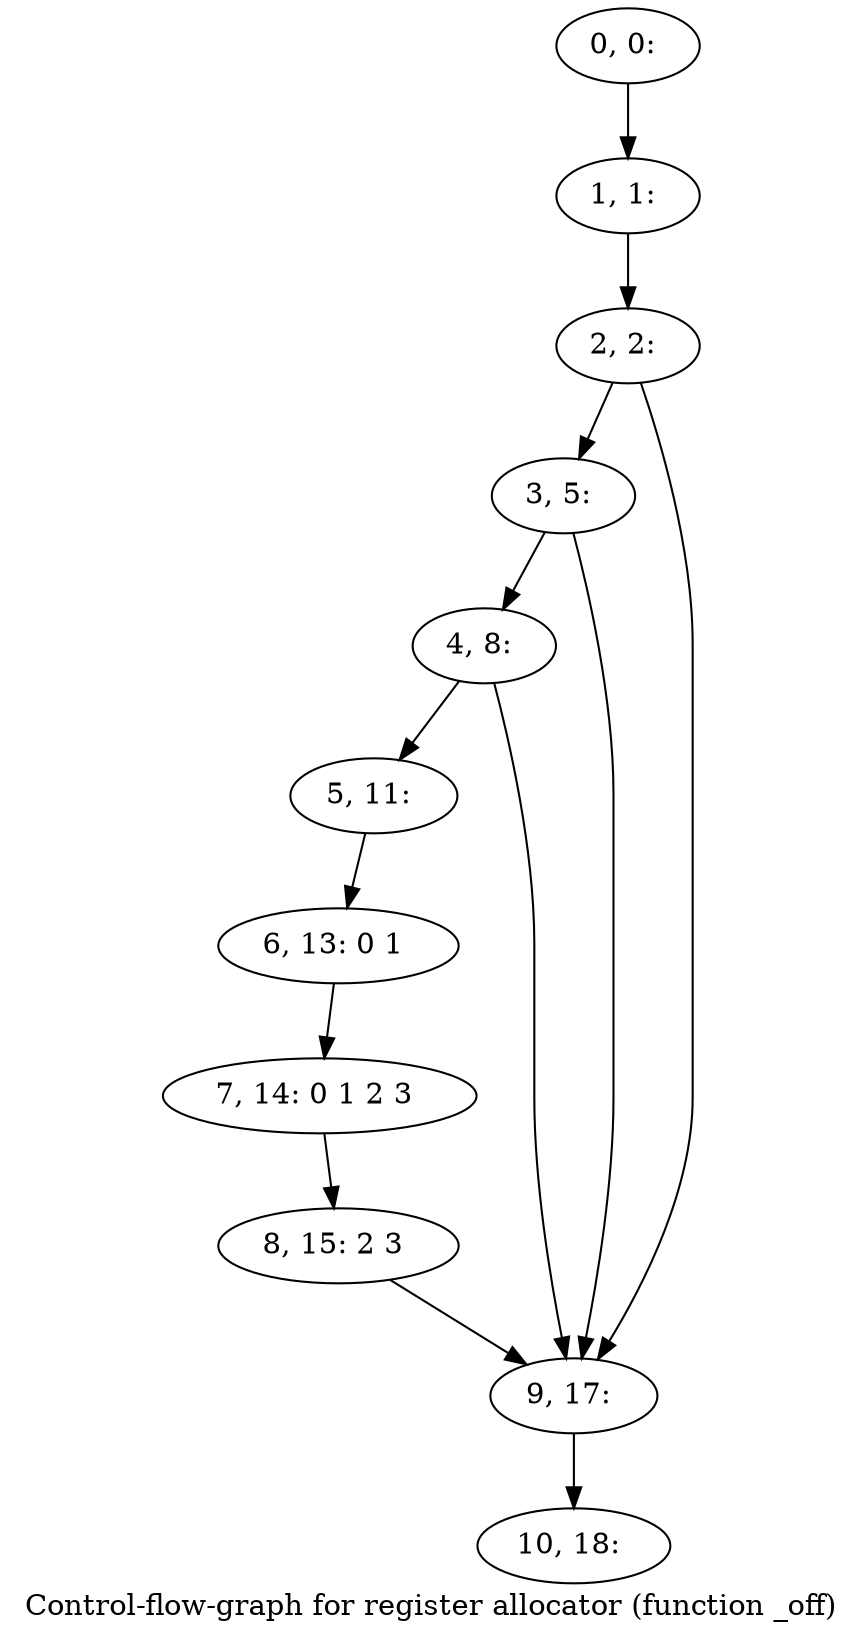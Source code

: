 digraph G {
graph [label="Control-flow-graph for register allocator (function _off)"]
0[label="0, 0: "];
1[label="1, 1: "];
2[label="2, 2: "];
3[label="3, 5: "];
4[label="4, 8: "];
5[label="5, 11: "];
6[label="6, 13: 0 1 "];
7[label="7, 14: 0 1 2 3 "];
8[label="8, 15: 2 3 "];
9[label="9, 17: "];
10[label="10, 18: "];
0->1 ;
1->2 ;
2->3 ;
2->9 ;
3->4 ;
3->9 ;
4->5 ;
4->9 ;
5->6 ;
6->7 ;
7->8 ;
8->9 ;
9->10 ;
}
